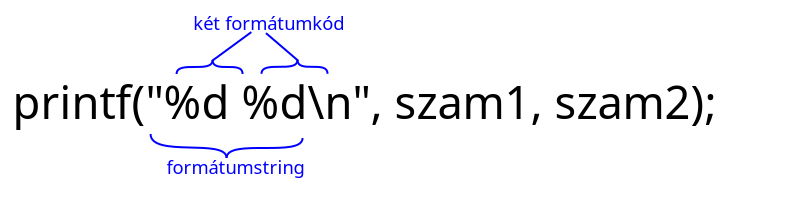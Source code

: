 <?xml version="1.0" encoding="UTF-8"?>
<dia:diagram xmlns:dia="http://www.lysator.liu.se/~alla/dia/">
  <dia:layer name="Háttér" visible="true" connectable="true" active="true">
    <dia:object type="Flowchart - Box" version="0" id="O0">
      <dia:attribute name="obj_pos">
        <dia:point val="2.171,6.601"/>
      </dia:attribute>
      <dia:attribute name="obj_bb">
        <dia:rectangle val="2.121,6.551;41.385,16.445"/>
      </dia:attribute>
      <dia:attribute name="elem_corner">
        <dia:point val="2.171,6.601"/>
      </dia:attribute>
      <dia:attribute name="elem_width">
        <dia:real val="39.164"/>
      </dia:attribute>
      <dia:attribute name="elem_height">
        <dia:real val="9.794"/>
      </dia:attribute>
      <dia:attribute name="border_color">
        <dia:color val="#ffffffff"/>
      </dia:attribute>
      <dia:attribute name="show_background">
        <dia:boolean val="true"/>
      </dia:attribute>
      <dia:attribute name="padding">
        <dia:real val="0.5"/>
      </dia:attribute>
      <dia:attribute name="text">
        <dia:composite type="text">
          <dia:attribute name="string">
            <dia:string>##</dia:string>
          </dia:attribute>
          <dia:attribute name="font">
            <dia:font family="sans" style="0" name="Helvetica"/>
          </dia:attribute>
          <dia:attribute name="height">
            <dia:real val="0.8"/>
          </dia:attribute>
          <dia:attribute name="pos">
            <dia:point val="21.753,11.692"/>
          </dia:attribute>
          <dia:attribute name="color">
            <dia:color val="#000000ff"/>
          </dia:attribute>
          <dia:attribute name="alignment">
            <dia:enum val="1"/>
          </dia:attribute>
        </dia:composite>
      </dia:attribute>
    </dia:object>
    <dia:object type="Standard - Text" version="1" id="O1">
      <dia:attribute name="obj_pos">
        <dia:point val="2.7,12.45"/>
      </dia:attribute>
      <dia:attribute name="obj_bb">
        <dia:rectangle val="2.7,10.284;41.261,13.115"/>
      </dia:attribute>
      <dia:attribute name="text">
        <dia:composite type="text">
          <dia:attribute name="string">
            <dia:string>#printf("%d %d\n", szam1, szam2);#</dia:string>
          </dia:attribute>
          <dia:attribute name="font">
            <dia:font family="sans" style="0" name="Helvetica"/>
          </dia:attribute>
          <dia:attribute name="height">
            <dia:real val="2.829"/>
          </dia:attribute>
          <dia:attribute name="pos">
            <dia:point val="2.7,12.45"/>
          </dia:attribute>
          <dia:attribute name="color">
            <dia:color val="#000000ff"/>
          </dia:attribute>
          <dia:attribute name="alignment">
            <dia:enum val="0"/>
          </dia:attribute>
        </dia:composite>
      </dia:attribute>
      <dia:attribute name="valign">
        <dia:enum val="3"/>
      </dia:attribute>
    </dia:object>
    <dia:object type="Standard - BezierLine" version="0" id="O2">
      <dia:attribute name="obj_pos">
        <dia:point val="9.6,13.2"/>
      </dia:attribute>
      <dia:attribute name="obj_bb">
        <dia:rectangle val="9.55,13.15;13.45,14.45"/>
      </dia:attribute>
      <dia:attribute name="bez_points">
        <dia:point val="9.6,13.2"/>
        <dia:point val="9.6,14.4"/>
        <dia:point val="13.4,13.4"/>
        <dia:point val="13.4,14.4"/>
      </dia:attribute>
      <dia:attribute name="corner_types">
        <dia:enum val="0"/>
        <dia:enum val="0"/>
      </dia:attribute>
      <dia:attribute name="line_color">
        <dia:color val="#0000ffff"/>
      </dia:attribute>
    </dia:object>
    <dia:object type="Standard - BezierLine" version="0" id="O3">
      <dia:attribute name="obj_pos">
        <dia:point val="13.4,14.4"/>
      </dia:attribute>
      <dia:attribute name="obj_bb">
        <dia:rectangle val="13.35,13.35;17.25,14.45"/>
      </dia:attribute>
      <dia:attribute name="bez_points">
        <dia:point val="13.4,14.4"/>
        <dia:point val="13.4,13.4"/>
        <dia:point val="17.2,14.4"/>
        <dia:point val="17.2,13.4"/>
      </dia:attribute>
      <dia:attribute name="corner_types">
        <dia:enum val="0"/>
        <dia:enum val="0"/>
      </dia:attribute>
      <dia:attribute name="line_color">
        <dia:color val="#0000ffff"/>
      </dia:attribute>
    </dia:object>
    <dia:object type="Standard - Text" version="1" id="O4">
      <dia:attribute name="obj_pos">
        <dia:point val="10.4,15.2"/>
      </dia:attribute>
      <dia:attribute name="obj_bb">
        <dia:rectangle val="10.4,14.347;17.58,15.417"/>
      </dia:attribute>
      <dia:attribute name="text">
        <dia:composite type="text">
          <dia:attribute name="string">
            <dia:string>#formátumstring#</dia:string>
          </dia:attribute>
          <dia:attribute name="font">
            <dia:font family="sans" style="0" name="Helvetica"/>
          </dia:attribute>
          <dia:attribute name="height">
            <dia:real val="1.149"/>
          </dia:attribute>
          <dia:attribute name="pos">
            <dia:point val="10.4,15.2"/>
          </dia:attribute>
          <dia:attribute name="color">
            <dia:color val="#0000ffff"/>
          </dia:attribute>
          <dia:attribute name="alignment">
            <dia:enum val="0"/>
          </dia:attribute>
        </dia:composite>
      </dia:attribute>
      <dia:attribute name="valign">
        <dia:enum val="3"/>
      </dia:attribute>
    </dia:object>
    <dia:object type="Standard - BezierLine" version="0" id="O5">
      <dia:attribute name="obj_pos">
        <dia:point val="10.9,10.2"/>
      </dia:attribute>
      <dia:attribute name="obj_bb">
        <dia:rectangle val="10.85,9.45;12.75,10.25"/>
      </dia:attribute>
      <dia:attribute name="bez_points">
        <dia:point val="10.9,10.2"/>
        <dia:point val="10.9,9.5"/>
        <dia:point val="12.7,10.2"/>
        <dia:point val="12.7,9.5"/>
      </dia:attribute>
      <dia:attribute name="corner_types">
        <dia:enum val="0"/>
        <dia:enum val="0"/>
      </dia:attribute>
      <dia:attribute name="line_color">
        <dia:color val="#0000ffff"/>
      </dia:attribute>
    </dia:object>
    <dia:object type="Standard - BezierLine" version="0" id="O6">
      <dia:attribute name="obj_pos">
        <dia:point val="12.7,9.5"/>
      </dia:attribute>
      <dia:attribute name="obj_bb">
        <dia:rectangle val="12.65,9.45;14.25,10.25"/>
      </dia:attribute>
      <dia:attribute name="bez_points">
        <dia:point val="12.7,9.5"/>
        <dia:point val="12.701,10.204"/>
        <dia:point val="14.2,9.5"/>
        <dia:point val="14.2,10.2"/>
      </dia:attribute>
      <dia:attribute name="corner_types">
        <dia:enum val="0"/>
        <dia:enum val="0"/>
      </dia:attribute>
      <dia:attribute name="line_color">
        <dia:color val="#0000ffff"/>
      </dia:attribute>
    </dia:object>
    <dia:object type="Standard - Text" version="1" id="O7">
      <dia:attribute name="obj_pos">
        <dia:point val="11.738,8.002"/>
      </dia:attribute>
      <dia:attribute name="obj_bb">
        <dia:rectangle val="11.738,7.121;19.67,8.272"/>
      </dia:attribute>
      <dia:attribute name="text">
        <dia:composite type="text">
          <dia:attribute name="string">
            <dia:string>#két formátumkód#</dia:string>
          </dia:attribute>
          <dia:attribute name="font">
            <dia:font family="sans" style="0" name="Helvetica"/>
          </dia:attribute>
          <dia:attribute name="height">
            <dia:real val="1.149"/>
          </dia:attribute>
          <dia:attribute name="pos">
            <dia:point val="11.738,8.002"/>
          </dia:attribute>
          <dia:attribute name="color">
            <dia:color val="#0000ffff"/>
          </dia:attribute>
          <dia:attribute name="alignment">
            <dia:enum val="0"/>
          </dia:attribute>
        </dia:composite>
      </dia:attribute>
      <dia:attribute name="valign">
        <dia:enum val="3"/>
      </dia:attribute>
    </dia:object>
    <dia:object type="Standard - BezierLine" version="0" id="O8">
      <dia:attribute name="obj_pos">
        <dia:point val="15.146,10.191"/>
      </dia:attribute>
      <dia:attribute name="obj_bb">
        <dia:rectangle val="15.097,9.441;16.997,10.241"/>
      </dia:attribute>
      <dia:attribute name="bez_points">
        <dia:point val="15.146,10.191"/>
        <dia:point val="15.146,9.491"/>
        <dia:point val="16.947,10.191"/>
        <dia:point val="16.947,9.491"/>
      </dia:attribute>
      <dia:attribute name="corner_types">
        <dia:enum val="0"/>
        <dia:enum val="0"/>
      </dia:attribute>
      <dia:attribute name="line_color">
        <dia:color val="#0000ffff"/>
      </dia:attribute>
    </dia:object>
    <dia:object type="Standard - BezierLine" version="0" id="O9">
      <dia:attribute name="obj_pos">
        <dia:point val="16.947,9.491"/>
      </dia:attribute>
      <dia:attribute name="obj_bb">
        <dia:rectangle val="16.896,9.441;18.497,10.241"/>
      </dia:attribute>
      <dia:attribute name="bez_points">
        <dia:point val="16.947,9.491"/>
        <dia:point val="16.947,10.195"/>
        <dia:point val="18.447,9.491"/>
        <dia:point val="18.447,10.191"/>
      </dia:attribute>
      <dia:attribute name="corner_types">
        <dia:enum val="0"/>
        <dia:enum val="0"/>
      </dia:attribute>
      <dia:attribute name="line_color">
        <dia:color val="#0000ffff"/>
      </dia:attribute>
    </dia:object>
    <dia:object type="Standard - Line" version="0" id="O10">
      <dia:attribute name="obj_pos">
        <dia:point val="14.638,8.106"/>
      </dia:attribute>
      <dia:attribute name="obj_bb">
        <dia:rectangle val="12.616,8.036;14.708,9.606"/>
      </dia:attribute>
      <dia:attribute name="conn_endpoints">
        <dia:point val="14.638,8.106"/>
        <dia:point val="12.685,9.536"/>
      </dia:attribute>
      <dia:attribute name="numcp">
        <dia:int val="1"/>
      </dia:attribute>
      <dia:attribute name="line_color">
        <dia:color val="#0000ffff"/>
      </dia:attribute>
    </dia:object>
    <dia:object type="Standard - Line" version="0" id="O11">
      <dia:attribute name="obj_pos">
        <dia:point val="15.369,8.157"/>
      </dia:attribute>
      <dia:attribute name="obj_bb">
        <dia:rectangle val="15.299,8.086;17.037,9.596"/>
      </dia:attribute>
      <dia:attribute name="conn_endpoints">
        <dia:point val="15.369,8.157"/>
        <dia:point val="16.966,9.526"/>
      </dia:attribute>
      <dia:attribute name="numcp">
        <dia:int val="1"/>
      </dia:attribute>
      <dia:attribute name="line_color">
        <dia:color val="#0000ffff"/>
      </dia:attribute>
    </dia:object>
  </dia:layer>
</dia:diagram>
